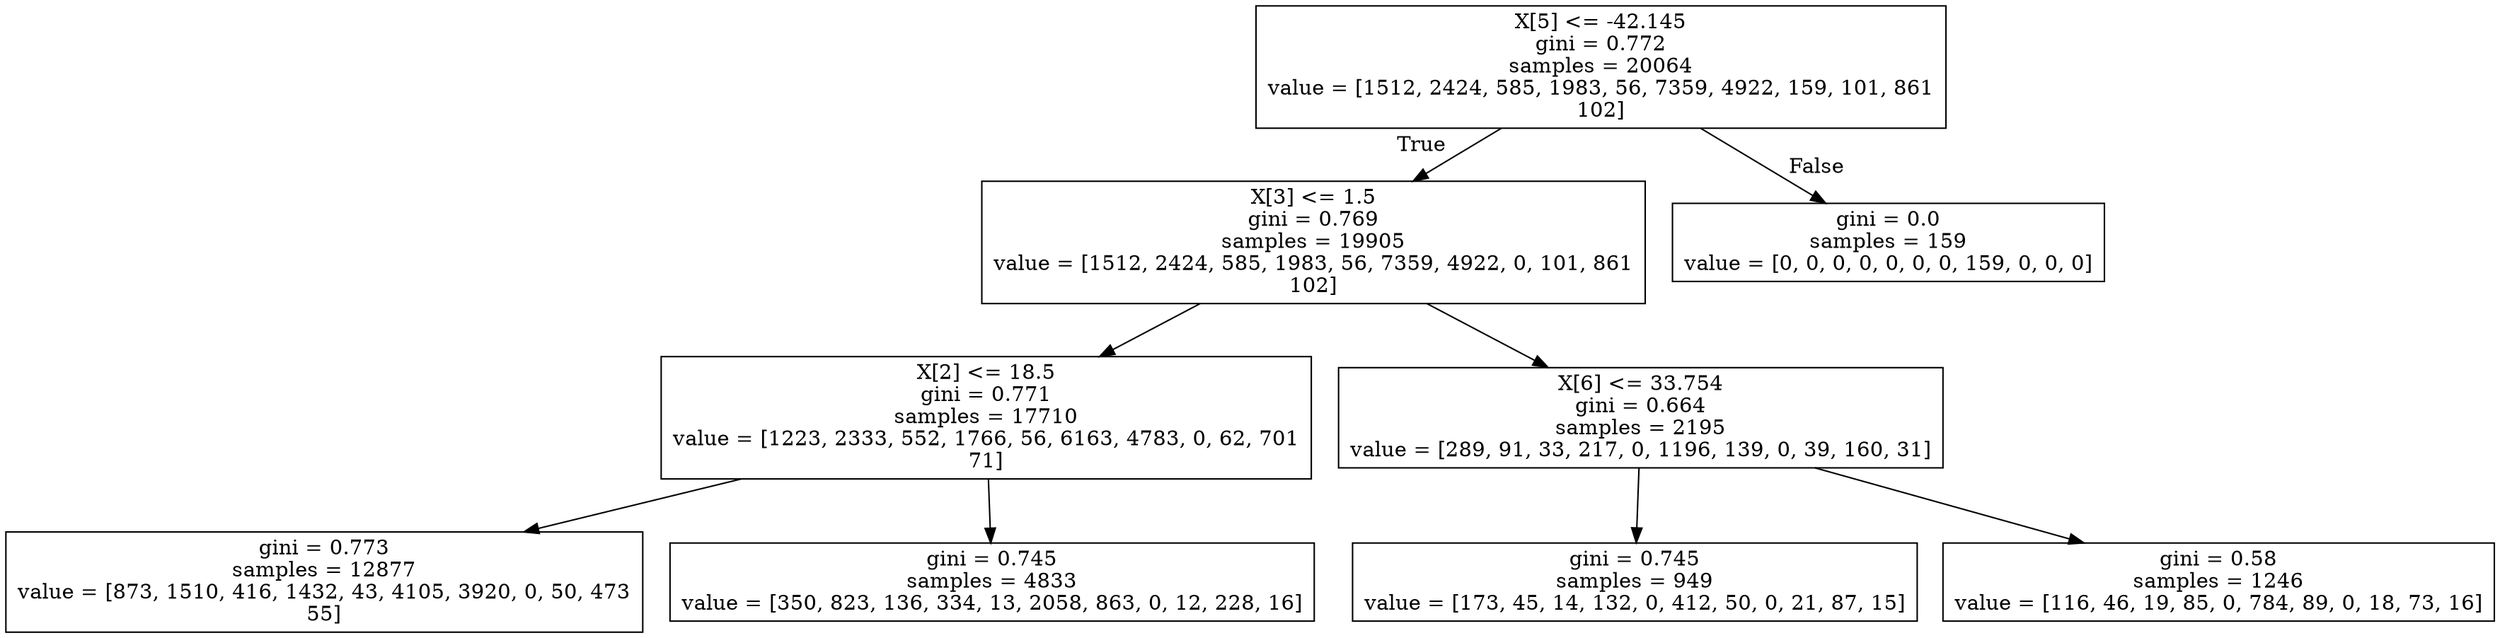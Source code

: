 digraph Tree {
node [shape=box] ;
0 [label="X[5] <= -42.145\ngini = 0.772\nsamples = 20064\nvalue = [1512, 2424, 585, 1983, 56, 7359, 4922, 159, 101, 861\n102]"] ;
1 [label="X[3] <= 1.5\ngini = 0.769\nsamples = 19905\nvalue = [1512, 2424, 585, 1983, 56, 7359, 4922, 0, 101, 861\n102]"] ;
0 -> 1 [labeldistance=2.5, labelangle=45, headlabel="True"] ;
2 [label="X[2] <= 18.5\ngini = 0.771\nsamples = 17710\nvalue = [1223, 2333, 552, 1766, 56, 6163, 4783, 0, 62, 701\n71]"] ;
1 -> 2 ;
3 [label="gini = 0.773\nsamples = 12877\nvalue = [873, 1510, 416, 1432, 43, 4105, 3920, 0, 50, 473\n55]"] ;
2 -> 3 ;
4 [label="gini = 0.745\nsamples = 4833\nvalue = [350, 823, 136, 334, 13, 2058, 863, 0, 12, 228, 16]"] ;
2 -> 4 ;
5 [label="X[6] <= 33.754\ngini = 0.664\nsamples = 2195\nvalue = [289, 91, 33, 217, 0, 1196, 139, 0, 39, 160, 31]"] ;
1 -> 5 ;
6 [label="gini = 0.745\nsamples = 949\nvalue = [173, 45, 14, 132, 0, 412, 50, 0, 21, 87, 15]"] ;
5 -> 6 ;
7 [label="gini = 0.58\nsamples = 1246\nvalue = [116, 46, 19, 85, 0, 784, 89, 0, 18, 73, 16]"] ;
5 -> 7 ;
8 [label="gini = 0.0\nsamples = 159\nvalue = [0, 0, 0, 0, 0, 0, 0, 159, 0, 0, 0]"] ;
0 -> 8 [labeldistance=2.5, labelangle=-45, headlabel="False"] ;
}